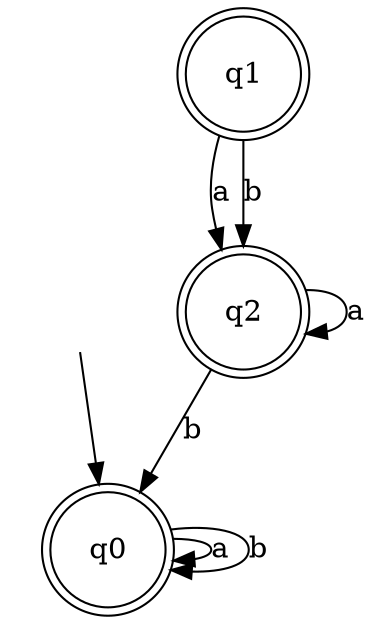 digraph Automaton {

q2 [shape = doublecircle, label=<<TABLE BORDER="0" CELLBORDER="0" CELLSPACING="0"><TR><TD>q2</TD></TR></TABLE>>];

q0 [shape = doublecircle, label=<<TABLE BORDER="0" CELLBORDER="0" CELLSPACING="0"><TR><TD>q0</TD></TR></TABLE>>];

q1 [shape = doublecircle, label=<<TABLE BORDER="0" CELLBORDER="0" CELLSPACING="0"><TR><TD>q1</TD></TR></TABLE>>];

_nil [style = invis, label=<<TABLE BORDER="0" CELLBORDER="" CELLSPACING="0"><TR><TD>_nil</TD></TR></TABLE>>];

q0->q0 [label="a"];

q0->q0 [label="b"];

_nil -> q0 [];

q2->q0 [label="b"];

q1->q2 [label="a"];

q1->q2 [label="b"];

q2->q2 [label="a"];

}
